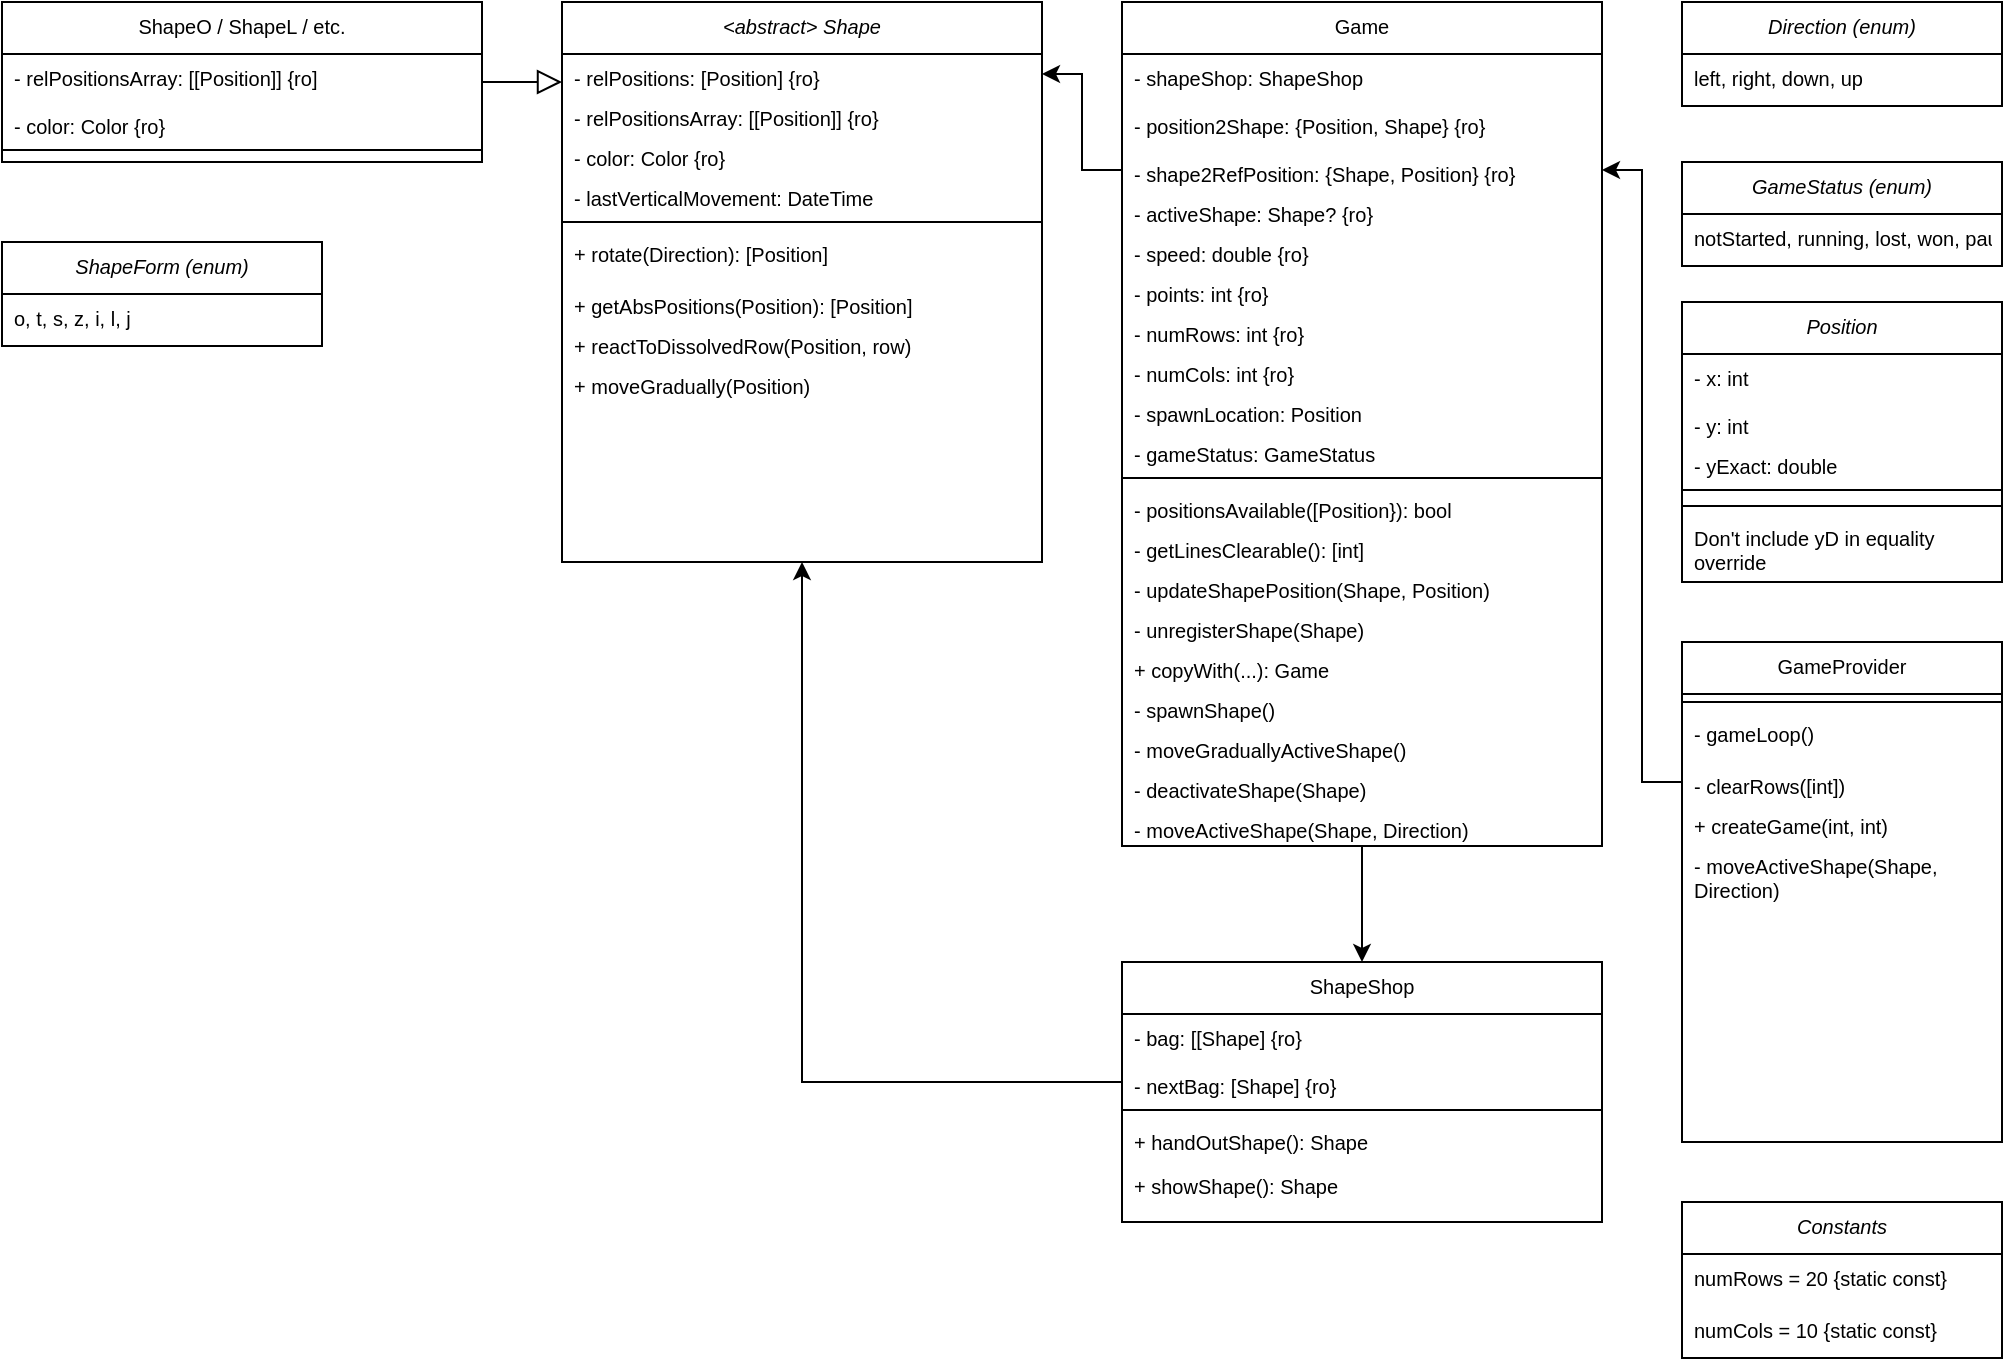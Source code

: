 <mxfile version="14.2.4" type="embed">
    <diagram id="C5RBs43oDa-KdzZeNtuy" name="Page-1">
        <mxGraphModel dx="953" dy="403" grid="1" gridSize="10" guides="1" tooltips="1" connect="1" arrows="1" fold="1" page="1" pageScale="1" pageWidth="1169" pageHeight="827" math="0" shadow="0">
            <root>
                <mxCell id="WIyWlLk6GJQsqaUBKTNV-0"/>
                <mxCell id="WIyWlLk6GJQsqaUBKTNV-1" parent="WIyWlLk6GJQsqaUBKTNV-0"/>
                <mxCell id="zkfFHV4jXpPFQw0GAbJ--0" value="&lt;abstract&gt; Shape" style="swimlane;fontStyle=2;align=center;verticalAlign=top;childLayout=stackLayout;horizontal=1;startSize=26;horizontalStack=0;resizeParent=1;resizeLast=0;collapsible=1;marginBottom=0;rounded=0;shadow=0;strokeWidth=1;fontSize=10;" parent="WIyWlLk6GJQsqaUBKTNV-1" vertex="1">
                    <mxGeometry x="400" y="40" width="240" height="280" as="geometry">
                        <mxRectangle x="230" y="140" width="160" height="26" as="alternateBounds"/>
                    </mxGeometry>
                </mxCell>
                <mxCell id="BvGE6Ee7fU8jp91eKPD7-6" value="- relPositions: [Position] {ro}" style="text;align=left;verticalAlign=top;spacingLeft=4;spacingRight=4;overflow=hidden;rotatable=0;points=[[0,0.5],[1,0.5]];portConstraint=eastwest;fontSize=10;" parent="zkfFHV4jXpPFQw0GAbJ--0" vertex="1">
                    <mxGeometry y="26" width="240" height="20" as="geometry"/>
                </mxCell>
                <mxCell id="X8LODUkjvH6Go8XH6GLs-17" value="- relPositionsArray: [[Position]] {ro}" style="text;align=left;verticalAlign=top;spacingLeft=4;spacingRight=4;overflow=hidden;rotatable=0;points=[[0,0.5],[1,0.5]];portConstraint=eastwest;fontSize=10;" parent="zkfFHV4jXpPFQw0GAbJ--0" vertex="1">
                    <mxGeometry y="46" width="240" height="20" as="geometry"/>
                </mxCell>
                <mxCell id="zkfFHV4jXpPFQw0GAbJ--5" value="- color: Color {ro}" style="text;align=left;verticalAlign=top;spacingLeft=4;spacingRight=4;overflow=hidden;rotatable=0;points=[[0,0.5],[1,0.5]];portConstraint=eastwest;fontSize=10;" parent="zkfFHV4jXpPFQw0GAbJ--0" vertex="1">
                    <mxGeometry y="66" width="240" height="20" as="geometry"/>
                </mxCell>
                <mxCell id="X8LODUkjvH6Go8XH6GLs-54" value="- lastVerticalMovement: DateTime" style="text;align=left;verticalAlign=top;spacingLeft=4;spacingRight=4;overflow=hidden;rotatable=0;points=[[0,0.5],[1,0.5]];portConstraint=eastwest;fontSize=10;" parent="zkfFHV4jXpPFQw0GAbJ--0" vertex="1">
                    <mxGeometry y="86" width="240" height="20" as="geometry"/>
                </mxCell>
                <mxCell id="zkfFHV4jXpPFQw0GAbJ--4" value="" style="line;html=1;strokeWidth=1;align=left;verticalAlign=middle;spacingTop=-1;spacingLeft=3;spacingRight=3;rotatable=0;labelPosition=right;points=[];portConstraint=eastwest;fontSize=10;" parent="zkfFHV4jXpPFQw0GAbJ--0" vertex="1">
                    <mxGeometry y="106" width="240" height="8" as="geometry"/>
                </mxCell>
                <mxCell id="X8LODUkjvH6Go8XH6GLs-16" value="+ rotate(Direction): [Position]" style="text;align=left;verticalAlign=top;spacingLeft=4;spacingRight=4;overflow=hidden;rotatable=0;points=[[0,0.5],[1,0.5]];portConstraint=eastwest;fontSize=10;whiteSpace=wrap;" parent="zkfFHV4jXpPFQw0GAbJ--0" vertex="1">
                    <mxGeometry y="114" width="240" height="26" as="geometry"/>
                </mxCell>
                <mxCell id="X8LODUkjvH6Go8XH6GLs-12" value="+ getAbsPositions(Position): [Position]" style="text;align=left;verticalAlign=top;spacingLeft=4;spacingRight=4;overflow=hidden;rotatable=0;points=[[0,0.5],[1,0.5]];portConstraint=eastwest;fontSize=10;" parent="zkfFHV4jXpPFQw0GAbJ--0" vertex="1">
                    <mxGeometry y="140" width="240" height="20" as="geometry"/>
                </mxCell>
                <mxCell id="X8LODUkjvH6Go8XH6GLs-26" value="+ reactToDissolvedRow(Position, row)" style="text;align=left;verticalAlign=top;spacingLeft=4;spacingRight=4;overflow=hidden;rotatable=0;points=[[0,0.5],[1,0.5]];portConstraint=eastwest;fontSize=10;" parent="zkfFHV4jXpPFQw0GAbJ--0" vertex="1">
                    <mxGeometry y="160" width="240" height="20" as="geometry"/>
                </mxCell>
                <mxCell id="X8LODUkjvH6Go8XH6GLs-66" value="+ moveGradually(Position)" style="text;align=left;verticalAlign=top;spacingLeft=4;spacingRight=4;overflow=hidden;rotatable=0;points=[[0,0.5],[1,0.5]];portConstraint=eastwest;fontSize=10;" parent="zkfFHV4jXpPFQw0GAbJ--0" vertex="1">
                    <mxGeometry y="180" width="240" height="20" as="geometry"/>
                </mxCell>
                <mxCell id="zkfFHV4jXpPFQw0GAbJ--6" value="ShapeO / ShapeL / etc." style="swimlane;fontStyle=0;align=center;verticalAlign=top;childLayout=stackLayout;horizontal=1;startSize=26;horizontalStack=0;resizeParent=1;resizeLast=0;collapsible=1;marginBottom=0;rounded=0;shadow=0;strokeWidth=1;fontSize=10;" parent="WIyWlLk6GJQsqaUBKTNV-1" vertex="1">
                    <mxGeometry x="120" y="40" width="240" height="80" as="geometry">
                        <mxRectangle x="130" y="380" width="160" height="26" as="alternateBounds"/>
                    </mxGeometry>
                </mxCell>
                <mxCell id="zkfFHV4jXpPFQw0GAbJ--7" value="- relPositionsArray: [[Position]] {ro]" style="text;align=left;verticalAlign=top;spacingLeft=4;spacingRight=4;overflow=hidden;rotatable=0;points=[[0,0.5],[1,0.5]];portConstraint=eastwest;fontSize=10;" parent="zkfFHV4jXpPFQw0GAbJ--6" vertex="1">
                    <mxGeometry y="26" width="240" height="24" as="geometry"/>
                </mxCell>
                <mxCell id="zkfFHV4jXpPFQw0GAbJ--8" value="- color: Color {ro}" style="text;align=left;verticalAlign=top;spacingLeft=4;spacingRight=4;overflow=hidden;rotatable=0;points=[[0,0.5],[1,0.5]];portConstraint=eastwest;rounded=0;shadow=0;html=0;fontSize=10;" parent="zkfFHV4jXpPFQw0GAbJ--6" vertex="1">
                    <mxGeometry y="50" width="240" height="20" as="geometry"/>
                </mxCell>
                <mxCell id="zkfFHV4jXpPFQw0GAbJ--9" value="" style="line;html=1;strokeWidth=1;align=left;verticalAlign=middle;spacingTop=-1;spacingLeft=3;spacingRight=3;rotatable=0;labelPosition=right;points=[];portConstraint=eastwest;fontSize=10;" parent="zkfFHV4jXpPFQw0GAbJ--6" vertex="1">
                    <mxGeometry y="70" width="240" height="8" as="geometry"/>
                </mxCell>
                <mxCell id="zkfFHV4jXpPFQw0GAbJ--12" value="" style="endArrow=block;endSize=10;endFill=0;shadow=0;strokeWidth=1;rounded=0;edgeStyle=elbowEdgeStyle;elbow=vertical;fontSize=10;" parent="WIyWlLk6GJQsqaUBKTNV-1" source="zkfFHV4jXpPFQw0GAbJ--6" target="zkfFHV4jXpPFQw0GAbJ--0" edge="1">
                    <mxGeometry width="160" relative="1" as="geometry">
                        <mxPoint x="520" y="203" as="sourcePoint"/>
                        <mxPoint x="520" y="203" as="targetPoint"/>
                    </mxGeometry>
                </mxCell>
                <mxCell id="BvGE6Ee7fU8jp91eKPD7-8" value="Direction (enum)" style="swimlane;fontStyle=2;align=center;verticalAlign=top;childLayout=stackLayout;horizontal=1;startSize=26;horizontalStack=0;resizeParent=1;resizeLast=0;collapsible=1;marginBottom=0;rounded=0;shadow=0;strokeWidth=1;fontSize=10;" parent="WIyWlLk6GJQsqaUBKTNV-1" vertex="1">
                    <mxGeometry x="960" y="40" width="160" height="52" as="geometry">
                        <mxRectangle x="230" y="140" width="160" height="26" as="alternateBounds"/>
                    </mxGeometry>
                </mxCell>
                <mxCell id="BvGE6Ee7fU8jp91eKPD7-9" value="left, right, down, up" style="text;align=left;verticalAlign=top;spacingLeft=4;spacingRight=4;overflow=hidden;rotatable=0;points=[[0,0.5],[1,0.5]];portConstraint=eastwest;fontSize=10;" parent="BvGE6Ee7fU8jp91eKPD7-8" vertex="1">
                    <mxGeometry y="26" width="160" height="26" as="geometry"/>
                </mxCell>
                <mxCell id="X8LODUkjvH6Go8XH6GLs-83" style="edgeStyle=orthogonalEdgeStyle;rounded=0;orthogonalLoop=1;jettySize=auto;html=1;entryX=0.5;entryY=0;entryDx=0;entryDy=0;startArrow=none;startFill=0;endArrow=classic;endFill=1;fontSize=10;" parent="WIyWlLk6GJQsqaUBKTNV-1" source="BvGE6Ee7fU8jp91eKPD7-17" target="X8LODUkjvH6Go8XH6GLs-29" edge="1">
                    <mxGeometry relative="1" as="geometry"/>
                </mxCell>
                <mxCell id="BvGE6Ee7fU8jp91eKPD7-17" value="Game" style="swimlane;fontStyle=0;align=center;verticalAlign=top;childLayout=stackLayout;horizontal=1;startSize=26;horizontalStack=0;resizeParent=1;resizeLast=0;collapsible=1;marginBottom=0;rounded=0;shadow=0;strokeWidth=1;fontSize=10;" parent="WIyWlLk6GJQsqaUBKTNV-1" vertex="1">
                    <mxGeometry x="680" y="40" width="240" height="422" as="geometry">
                        <mxRectangle x="550" y="140" width="160" height="26" as="alternateBounds"/>
                    </mxGeometry>
                </mxCell>
                <mxCell id="X8LODUkjvH6Go8XH6GLs-60" value="- shapeShop: ShapeShop" style="text;align=left;verticalAlign=top;spacingLeft=4;spacingRight=4;overflow=hidden;rotatable=0;points=[[0,0.5],[1,0.5]];portConstraint=eastwest;fontSize=10;" parent="BvGE6Ee7fU8jp91eKPD7-17" vertex="1">
                    <mxGeometry y="26" width="240" height="24" as="geometry"/>
                </mxCell>
                <mxCell id="BvGE6Ee7fU8jp91eKPD7-18" value="- position2Shape: {Position, Shape} {ro}" style="text;align=left;verticalAlign=top;spacingLeft=4;spacingRight=4;overflow=hidden;rotatable=0;points=[[0,0.5],[1,0.5]];portConstraint=eastwest;fontSize=10;" parent="BvGE6Ee7fU8jp91eKPD7-17" vertex="1">
                    <mxGeometry y="50" width="240" height="24" as="geometry"/>
                </mxCell>
                <mxCell id="X8LODUkjvH6Go8XH6GLs-19" value="- shape2RefPosition: {Shape, Position} {ro}" style="text;align=left;verticalAlign=top;spacingLeft=4;spacingRight=4;overflow=hidden;rotatable=0;points=[[0,0.5],[1,0.5]];portConstraint=eastwest;fontSize=10;" parent="BvGE6Ee7fU8jp91eKPD7-17" vertex="1">
                    <mxGeometry y="74" width="240" height="20" as="geometry"/>
                </mxCell>
                <mxCell id="BvGE6Ee7fU8jp91eKPD7-19" value="- activeShape: Shape? {ro}" style="text;align=left;verticalAlign=top;spacingLeft=4;spacingRight=4;overflow=hidden;rotatable=0;points=[[0,0.5],[1,0.5]];portConstraint=eastwest;rounded=0;shadow=0;html=0;fontSize=10;" parent="BvGE6Ee7fU8jp91eKPD7-17" vertex="1">
                    <mxGeometry y="94" width="240" height="20" as="geometry"/>
                </mxCell>
                <mxCell id="X8LODUkjvH6Go8XH6GLs-20" value="- speed: double {ro}" style="text;align=left;verticalAlign=top;spacingLeft=4;spacingRight=4;overflow=hidden;rotatable=0;points=[[0,0.5],[1,0.5]];portConstraint=eastwest;rounded=0;shadow=0;html=0;fontSize=10;" parent="BvGE6Ee7fU8jp91eKPD7-17" vertex="1">
                    <mxGeometry y="114" width="240" height="20" as="geometry"/>
                </mxCell>
                <mxCell id="BvGE6Ee7fU8jp91eKPD7-21" value="- points: int {ro}" style="text;align=left;verticalAlign=top;spacingLeft=4;spacingRight=4;overflow=hidden;rotatable=0;points=[[0,0.5],[1,0.5]];portConstraint=eastwest;rounded=0;shadow=0;html=0;fontSize=10;" parent="BvGE6Ee7fU8jp91eKPD7-17" vertex="1">
                    <mxGeometry y="134" width="240" height="20" as="geometry"/>
                </mxCell>
                <mxCell id="BvGE6Ee7fU8jp91eKPD7-22" value="- numRows: int {ro}" style="text;align=left;verticalAlign=top;spacingLeft=4;spacingRight=4;overflow=hidden;rotatable=0;points=[[0,0.5],[1,0.5]];portConstraint=eastwest;rounded=0;shadow=0;html=0;fontSize=10;" parent="BvGE6Ee7fU8jp91eKPD7-17" vertex="1">
                    <mxGeometry y="154" width="240" height="20" as="geometry"/>
                </mxCell>
                <mxCell id="BvGE6Ee7fU8jp91eKPD7-20" value="- numCols: int {ro}" style="text;align=left;verticalAlign=top;spacingLeft=4;spacingRight=4;overflow=hidden;rotatable=0;points=[[0,0.5],[1,0.5]];portConstraint=eastwest;rounded=0;shadow=0;html=0;fontSize=10;" parent="BvGE6Ee7fU8jp91eKPD7-17" vertex="1">
                    <mxGeometry y="174" width="240" height="20" as="geometry"/>
                </mxCell>
                <mxCell id="X8LODUkjvH6Go8XH6GLs-62" value="- spawnLocation: Position" style="text;align=left;verticalAlign=top;spacingLeft=4;spacingRight=4;overflow=hidden;rotatable=0;points=[[0,0.5],[1,0.5]];portConstraint=eastwest;rounded=0;shadow=0;html=0;fontSize=10;" parent="BvGE6Ee7fU8jp91eKPD7-17" vertex="1">
                    <mxGeometry y="194" width="240" height="20" as="geometry"/>
                </mxCell>
                <mxCell id="X8LODUkjvH6Go8XH6GLs-63" value="- gameStatus: GameStatus" style="text;align=left;verticalAlign=top;spacingLeft=4;spacingRight=4;overflow=hidden;rotatable=0;points=[[0,0.5],[1,0.5]];portConstraint=eastwest;rounded=0;shadow=0;html=0;fontSize=10;" parent="BvGE6Ee7fU8jp91eKPD7-17" vertex="1">
                    <mxGeometry y="214" width="240" height="20" as="geometry"/>
                </mxCell>
                <mxCell id="BvGE6Ee7fU8jp91eKPD7-23" value="" style="line;html=1;strokeWidth=1;align=left;verticalAlign=middle;spacingTop=-1;spacingLeft=3;spacingRight=3;rotatable=0;labelPosition=right;points=[];portConstraint=eastwest;fontSize=10;" parent="BvGE6Ee7fU8jp91eKPD7-17" vertex="1">
                    <mxGeometry y="234" width="240" height="8" as="geometry"/>
                </mxCell>
                <mxCell id="X8LODUkjvH6Go8XH6GLs-14" value="- positionsAvailable([Position}): bool" style="text;align=left;verticalAlign=top;spacingLeft=4;spacingRight=4;overflow=hidden;rotatable=0;points=[[0,0.5],[1,0.5]];portConstraint=eastwest;rounded=0;shadow=0;html=0;fontSize=10;whiteSpace=wrap;" parent="BvGE6Ee7fU8jp91eKPD7-17" vertex="1">
                    <mxGeometry y="242" width="240" height="20" as="geometry"/>
                </mxCell>
                <mxCell id="X8LODUkjvH6Go8XH6GLs-25" value="- getLinesClearable(): [int]" style="text;align=left;verticalAlign=top;spacingLeft=4;spacingRight=4;overflow=hidden;rotatable=0;points=[[0,0.5],[1,0.5]];portConstraint=eastwest;rounded=0;shadow=0;html=0;fontSize=10;whiteSpace=wrap;" parent="BvGE6Ee7fU8jp91eKPD7-17" vertex="1">
                    <mxGeometry y="262" width="240" height="20" as="geometry"/>
                </mxCell>
                <mxCell id="X8LODUkjvH6Go8XH6GLs-27" value="- updateShapePosition(Shape, Position)" style="text;align=left;verticalAlign=top;spacingLeft=4;spacingRight=4;overflow=hidden;rotatable=0;points=[[0,0.5],[1,0.5]];portConstraint=eastwest;rounded=0;shadow=0;html=0;fontSize=10;whiteSpace=wrap;" parent="BvGE6Ee7fU8jp91eKPD7-17" vertex="1">
                    <mxGeometry y="282" width="240" height="20" as="geometry"/>
                </mxCell>
                <mxCell id="X8LODUkjvH6Go8XH6GLs-28" value="- unregisterShape(Shape)" style="text;align=left;verticalAlign=top;spacingLeft=4;spacingRight=4;overflow=hidden;rotatable=0;points=[[0,0.5],[1,0.5]];portConstraint=eastwest;rounded=0;shadow=0;html=0;fontSize=10;whiteSpace=wrap;" parent="BvGE6Ee7fU8jp91eKPD7-17" vertex="1">
                    <mxGeometry y="302" width="240" height="20" as="geometry"/>
                </mxCell>
                <mxCell id="X8LODUkjvH6Go8XH6GLs-55" value="+ copyWith(...): Game" style="text;align=left;verticalAlign=top;spacingLeft=4;spacingRight=4;overflow=hidden;rotatable=0;points=[[0,0.5],[1,0.5]];portConstraint=eastwest;rounded=0;shadow=0;html=0;fontSize=10;whiteSpace=wrap;" parent="BvGE6Ee7fU8jp91eKPD7-17" vertex="1">
                    <mxGeometry y="322" width="240" height="20" as="geometry"/>
                </mxCell>
                <mxCell id="X8LODUkjvH6Go8XH6GLs-61" value="- spawnShape()" style="text;align=left;verticalAlign=top;spacingLeft=4;spacingRight=4;overflow=hidden;rotatable=0;points=[[0,0.5],[1,0.5]];portConstraint=eastwest;rounded=0;shadow=0;html=0;fontSize=10;whiteSpace=wrap;" parent="BvGE6Ee7fU8jp91eKPD7-17" vertex="1">
                    <mxGeometry y="342" width="240" height="20" as="geometry"/>
                </mxCell>
                <mxCell id="X8LODUkjvH6Go8XH6GLs-67" value="- moveGraduallyActiveShape()" style="text;align=left;verticalAlign=top;spacingLeft=4;spacingRight=4;overflow=hidden;rotatable=0;points=[[0,0.5],[1,0.5]];portConstraint=eastwest;rounded=0;shadow=0;html=0;fontSize=10;whiteSpace=wrap;" parent="BvGE6Ee7fU8jp91eKPD7-17" vertex="1">
                    <mxGeometry y="362" width="240" height="20" as="geometry"/>
                </mxCell>
                <mxCell id="X8LODUkjvH6Go8XH6GLs-82" value="- deactivateShape(Shape)" style="text;align=left;verticalAlign=top;spacingLeft=4;spacingRight=4;overflow=hidden;rotatable=0;points=[[0,0.5],[1,0.5]];portConstraint=eastwest;rounded=0;shadow=0;html=0;fontSize=10;whiteSpace=wrap;" parent="BvGE6Ee7fU8jp91eKPD7-17" vertex="1">
                    <mxGeometry y="382" width="240" height="20" as="geometry"/>
                </mxCell>
                <mxCell id="X8LODUkjvH6Go8XH6GLs-89" value="- moveActiveShape(Shape, Direction)" style="text;align=left;verticalAlign=top;spacingLeft=4;spacingRight=4;overflow=hidden;rotatable=0;points=[[0,0.5],[1,0.5]];portConstraint=eastwest;rounded=0;shadow=0;html=0;fontSize=10;whiteSpace=wrap;" parent="BvGE6Ee7fU8jp91eKPD7-17" vertex="1">
                    <mxGeometry y="402" width="240" height="20" as="geometry"/>
                </mxCell>
                <mxCell id="X8LODUkjvH6Go8XH6GLs-23" style="edgeStyle=orthogonalEdgeStyle;rounded=0;orthogonalLoop=1;jettySize=auto;html=1;exitX=1;exitY=0.5;exitDx=0;exitDy=0;entryX=0;entryY=0.5;entryDx=0;entryDy=0;fontSize=10;startArrow=classic;startFill=1;endArrow=none;endFill=0;fillColor=#f5f5f5;" parent="WIyWlLk6GJQsqaUBKTNV-1" source="BvGE6Ee7fU8jp91eKPD7-6" target="X8LODUkjvH6Go8XH6GLs-19" edge="1">
                    <mxGeometry relative="1" as="geometry"/>
                </mxCell>
                <mxCell id="X8LODUkjvH6Go8XH6GLs-29" value="ShapeShop" style="swimlane;fontStyle=0;align=center;verticalAlign=top;childLayout=stackLayout;horizontal=1;startSize=26;horizontalStack=0;resizeParent=1;resizeLast=0;collapsible=1;marginBottom=0;rounded=0;shadow=0;strokeWidth=1;fontSize=10;" parent="WIyWlLk6GJQsqaUBKTNV-1" vertex="1">
                    <mxGeometry x="680" y="520" width="240" height="130" as="geometry">
                        <mxRectangle x="230" y="140" width="160" height="26" as="alternateBounds"/>
                    </mxGeometry>
                </mxCell>
                <mxCell id="X8LODUkjvH6Go8XH6GLs-30" value="- bag: [[Shape] {ro}" style="text;align=left;verticalAlign=top;spacingLeft=4;spacingRight=4;overflow=hidden;rotatable=0;points=[[0,0.5],[1,0.5]];portConstraint=eastwest;fontSize=10;" parent="X8LODUkjvH6Go8XH6GLs-29" vertex="1">
                    <mxGeometry y="26" width="240" height="24" as="geometry"/>
                </mxCell>
                <mxCell id="X8LODUkjvH6Go8XH6GLs-31" value="- nextBag: [Shape] {ro}" style="text;align=left;verticalAlign=top;spacingLeft=4;spacingRight=4;overflow=hidden;rotatable=0;points=[[0,0.5],[1,0.5]];portConstraint=eastwest;fontSize=10;" parent="X8LODUkjvH6Go8XH6GLs-29" vertex="1">
                    <mxGeometry y="50" width="240" height="20" as="geometry"/>
                </mxCell>
                <mxCell id="X8LODUkjvH6Go8XH6GLs-34" value="" style="line;html=1;strokeWidth=1;align=left;verticalAlign=middle;spacingTop=-1;spacingLeft=3;spacingRight=3;rotatable=0;labelPosition=right;points=[];portConstraint=eastwest;fontSize=10;" parent="X8LODUkjvH6Go8XH6GLs-29" vertex="1">
                    <mxGeometry y="70" width="240" height="8" as="geometry"/>
                </mxCell>
                <mxCell id="X8LODUkjvH6Go8XH6GLs-35" value="+ handOutShape(): Shape" style="text;align=left;verticalAlign=top;spacingLeft=4;spacingRight=4;overflow=hidden;rotatable=0;points=[[0,0.5],[1,0.5]];portConstraint=eastwest;fontSize=10;whiteSpace=wrap;" parent="X8LODUkjvH6Go8XH6GLs-29" vertex="1">
                    <mxGeometry y="78" width="240" height="22" as="geometry"/>
                </mxCell>
                <mxCell id="X8LODUkjvH6Go8XH6GLs-57" value="+ showShape(): Shape" style="text;align=left;verticalAlign=top;spacingLeft=4;spacingRight=4;overflow=hidden;rotatable=0;points=[[0,0.5],[1,0.5]];portConstraint=eastwest;fontSize=10;whiteSpace=wrap;" parent="X8LODUkjvH6Go8XH6GLs-29" vertex="1">
                    <mxGeometry y="100" width="240" height="22" as="geometry"/>
                </mxCell>
                <mxCell id="X8LODUkjvH6Go8XH6GLs-39" value="GameProvider" style="swimlane;fontStyle=0;align=center;verticalAlign=top;childLayout=stackLayout;horizontal=1;startSize=26;horizontalStack=0;resizeParent=1;resizeLast=0;collapsible=1;marginBottom=0;rounded=0;shadow=0;strokeWidth=1;fontSize=10;" parent="WIyWlLk6GJQsqaUBKTNV-1" vertex="1">
                    <mxGeometry x="960" y="360" width="160" height="250" as="geometry">
                        <mxRectangle x="550" y="140" width="160" height="26" as="alternateBounds"/>
                    </mxGeometry>
                </mxCell>
                <mxCell id="X8LODUkjvH6Go8XH6GLs-47" value="" style="line;html=1;strokeWidth=1;align=left;verticalAlign=middle;spacingTop=-1;spacingLeft=3;spacingRight=3;rotatable=0;labelPosition=right;points=[];portConstraint=eastwest;fontSize=10;" parent="X8LODUkjvH6Go8XH6GLs-39" vertex="1">
                    <mxGeometry y="26" width="160" height="8" as="geometry"/>
                </mxCell>
                <mxCell id="X8LODUkjvH6Go8XH6GLs-48" value="- gameLoop()" style="text;align=left;verticalAlign=top;spacingLeft=4;spacingRight=4;overflow=hidden;rotatable=0;points=[[0,0.5],[1,0.5]];portConstraint=eastwest;rounded=0;shadow=0;html=0;fontSize=10;" parent="X8LODUkjvH6Go8XH6GLs-39" vertex="1">
                    <mxGeometry y="34" width="160" height="26" as="geometry"/>
                </mxCell>
                <mxCell id="X8LODUkjvH6Go8XH6GLs-50" value="- clearRows([int])" style="text;align=left;verticalAlign=top;spacingLeft=4;spacingRight=4;overflow=hidden;rotatable=0;points=[[0,0.5],[1,0.5]];portConstraint=eastwest;rounded=0;shadow=0;html=0;fontSize=10;whiteSpace=wrap;" parent="X8LODUkjvH6Go8XH6GLs-39" vertex="1">
                    <mxGeometry y="60" width="160" height="20" as="geometry"/>
                </mxCell>
                <mxCell id="X8LODUkjvH6Go8XH6GLs-85" value="+ createGame(int, int)" style="text;align=left;verticalAlign=top;spacingLeft=4;spacingRight=4;overflow=hidden;rotatable=0;points=[[0,0.5],[1,0.5]];portConstraint=eastwest;rounded=0;shadow=0;html=0;fontSize=10;whiteSpace=wrap;" parent="X8LODUkjvH6Go8XH6GLs-39" vertex="1">
                    <mxGeometry y="80" width="160" height="20" as="geometry"/>
                </mxCell>
                <mxCell id="X8LODUkjvH6Go8XH6GLs-90" value="- moveActiveShape(Shape, Direction)" style="text;align=left;verticalAlign=top;spacingLeft=4;spacingRight=4;overflow=hidden;rotatable=0;points=[[0,0.5],[1,0.5]];portConstraint=eastwest;rounded=0;shadow=0;html=0;fontSize=10;whiteSpace=wrap;" parent="X8LODUkjvH6Go8XH6GLs-39" vertex="1">
                    <mxGeometry y="100" width="160" height="30" as="geometry"/>
                </mxCell>
                <mxCell id="X8LODUkjvH6Go8XH6GLs-64" value="GameStatus (enum)" style="swimlane;fontStyle=2;align=center;verticalAlign=top;childLayout=stackLayout;horizontal=1;startSize=26;horizontalStack=0;resizeParent=1;resizeLast=0;collapsible=1;marginBottom=0;rounded=0;shadow=0;strokeWidth=1;fontSize=10;" parent="WIyWlLk6GJQsqaUBKTNV-1" vertex="1">
                    <mxGeometry x="960" y="120" width="160" height="52" as="geometry">
                        <mxRectangle x="230" y="140" width="160" height="26" as="alternateBounds"/>
                    </mxGeometry>
                </mxCell>
                <mxCell id="X8LODUkjvH6Go8XH6GLs-65" value="notStarted, running, lost, won, paused" style="text;align=left;verticalAlign=top;spacingLeft=4;spacingRight=4;overflow=hidden;rotatable=0;points=[[0,0.5],[1,0.5]];portConstraint=eastwest;fontSize=10;" parent="X8LODUkjvH6Go8XH6GLs-64" vertex="1">
                    <mxGeometry y="26" width="160" height="26" as="geometry"/>
                </mxCell>
                <mxCell id="X8LODUkjvH6Go8XH6GLs-68" value="Position" style="swimlane;fontStyle=2;align=center;verticalAlign=top;childLayout=stackLayout;horizontal=1;startSize=26;horizontalStack=0;resizeParent=1;resizeLast=0;collapsible=1;marginBottom=0;rounded=0;shadow=0;strokeWidth=1;fontSize=10;" parent="WIyWlLk6GJQsqaUBKTNV-1" vertex="1">
                    <mxGeometry x="960" y="190" width="160" height="140" as="geometry">
                        <mxRectangle x="230" y="140" width="160" height="26" as="alternateBounds"/>
                    </mxGeometry>
                </mxCell>
                <mxCell id="X8LODUkjvH6Go8XH6GLs-69" value="- x: int" style="text;align=left;verticalAlign=top;spacingLeft=4;spacingRight=4;overflow=hidden;rotatable=0;points=[[0,0.5],[1,0.5]];portConstraint=eastwest;fontSize=10;" parent="X8LODUkjvH6Go8XH6GLs-68" vertex="1">
                    <mxGeometry y="26" width="160" height="24" as="geometry"/>
                </mxCell>
                <mxCell id="X8LODUkjvH6Go8XH6GLs-70" value="- y: int" style="text;align=left;verticalAlign=top;spacingLeft=4;spacingRight=4;overflow=hidden;rotatable=0;points=[[0,0.5],[1,0.5]];portConstraint=eastwest;fontSize=10;" parent="X8LODUkjvH6Go8XH6GLs-68" vertex="1">
                    <mxGeometry y="50" width="160" height="20" as="geometry"/>
                </mxCell>
                <mxCell id="X8LODUkjvH6Go8XH6GLs-71" value="- yExact: double" style="text;align=left;verticalAlign=top;spacingLeft=4;spacingRight=4;overflow=hidden;rotatable=0;points=[[0,0.5],[1,0.5]];portConstraint=eastwest;fontSize=10;" parent="X8LODUkjvH6Go8XH6GLs-68" vertex="1">
                    <mxGeometry y="70" width="160" height="20" as="geometry"/>
                </mxCell>
                <mxCell id="X8LODUkjvH6Go8XH6GLs-74" value="" style="line;html=1;strokeWidth=1;align=left;verticalAlign=middle;spacingTop=-1;spacingLeft=3;spacingRight=3;rotatable=0;labelPosition=right;points=[];portConstraint=eastwest;fontSize=10;" parent="X8LODUkjvH6Go8XH6GLs-68" vertex="1">
                    <mxGeometry y="90" width="160" height="8" as="geometry"/>
                </mxCell>
                <mxCell id="X8LODUkjvH6Go8XH6GLs-81" value="" style="line;html=1;strokeWidth=1;align=left;verticalAlign=middle;spacingTop=-1;spacingLeft=3;spacingRight=3;rotatable=0;labelPosition=right;points=[];portConstraint=eastwest;fontSize=10;" parent="X8LODUkjvH6Go8XH6GLs-68" vertex="1">
                    <mxGeometry y="98" width="160" height="8" as="geometry"/>
                </mxCell>
                <mxCell id="X8LODUkjvH6Go8XH6GLs-75" value="Don't include yD in equality override" style="text;align=left;verticalAlign=top;spacingLeft=4;spacingRight=4;overflow=hidden;rotatable=0;points=[[0,0.5],[1,0.5]];portConstraint=eastwest;fontSize=10;whiteSpace=wrap;" parent="X8LODUkjvH6Go8XH6GLs-68" vertex="1">
                    <mxGeometry y="106" width="160" height="34" as="geometry"/>
                </mxCell>
                <mxCell id="X8LODUkjvH6Go8XH6GLs-84" style="edgeStyle=orthogonalEdgeStyle;rounded=0;orthogonalLoop=1;jettySize=auto;html=1;exitX=0;exitY=0.5;exitDx=0;exitDy=0;entryX=0.5;entryY=1;entryDx=0;entryDy=0;startArrow=none;startFill=0;endArrow=classic;endFill=1;fontSize=10;" parent="WIyWlLk6GJQsqaUBKTNV-1" source="X8LODUkjvH6Go8XH6GLs-31" target="zkfFHV4jXpPFQw0GAbJ--0" edge="1">
                    <mxGeometry relative="1" as="geometry"/>
                </mxCell>
                <mxCell id="X8LODUkjvH6Go8XH6GLs-86" value="Constants" style="swimlane;fontStyle=2;align=center;verticalAlign=top;childLayout=stackLayout;horizontal=1;startSize=26;horizontalStack=0;resizeParent=1;resizeLast=0;collapsible=1;marginBottom=0;rounded=0;shadow=0;strokeWidth=1;fontSize=10;" parent="WIyWlLk6GJQsqaUBKTNV-1" vertex="1">
                    <mxGeometry x="960" y="640" width="160" height="78" as="geometry">
                        <mxRectangle x="230" y="140" width="160" height="26" as="alternateBounds"/>
                    </mxGeometry>
                </mxCell>
                <mxCell id="X8LODUkjvH6Go8XH6GLs-87" value="numRows = 20 {static const}" style="text;align=left;verticalAlign=top;spacingLeft=4;spacingRight=4;overflow=hidden;rotatable=0;points=[[0,0.5],[1,0.5]];portConstraint=eastwest;fontSize=10;" parent="X8LODUkjvH6Go8XH6GLs-86" vertex="1">
                    <mxGeometry y="26" width="160" height="26" as="geometry"/>
                </mxCell>
                <mxCell id="X8LODUkjvH6Go8XH6GLs-88" value="numCols = 10 {static const}" style="text;align=left;verticalAlign=top;spacingLeft=4;spacingRight=4;overflow=hidden;rotatable=0;points=[[0,0.5],[1,0.5]];portConstraint=eastwest;fontSize=10;" parent="X8LODUkjvH6Go8XH6GLs-86" vertex="1">
                    <mxGeometry y="52" width="160" height="26" as="geometry"/>
                </mxCell>
                <mxCell id="X8LODUkjvH6Go8XH6GLs-91" style="edgeStyle=orthogonalEdgeStyle;rounded=0;orthogonalLoop=1;jettySize=auto;html=1;exitX=0;exitY=0.5;exitDx=0;exitDy=0;entryX=1;entryY=0.5;entryDx=0;entryDy=0;startArrow=none;startFill=0;endArrow=classic;endFill=1;strokeColor=#000000;fontSize=10;" parent="WIyWlLk6GJQsqaUBKTNV-1" source="X8LODUkjvH6Go8XH6GLs-50" target="X8LODUkjvH6Go8XH6GLs-19" edge="1">
                    <mxGeometry relative="1" as="geometry"/>
                </mxCell>
                <mxCell id="lwn8xe6NCGbbS0Cg0MNr-0" value="ShapeForm (enum)" style="swimlane;fontStyle=2;align=center;verticalAlign=top;childLayout=stackLayout;horizontal=1;startSize=26;horizontalStack=0;resizeParent=1;resizeLast=0;collapsible=1;marginBottom=0;rounded=0;shadow=0;strokeWidth=1;fontSize=10;" parent="WIyWlLk6GJQsqaUBKTNV-1" vertex="1">
                    <mxGeometry x="120" y="160" width="160" height="52" as="geometry">
                        <mxRectangle x="230" y="140" width="160" height="26" as="alternateBounds"/>
                    </mxGeometry>
                </mxCell>
                <mxCell id="lwn8xe6NCGbbS0Cg0MNr-1" value="o, t, s, z, i, l, j" style="text;align=left;verticalAlign=top;spacingLeft=4;spacingRight=4;overflow=hidden;rotatable=0;points=[[0,0.5],[1,0.5]];portConstraint=eastwest;fontSize=10;" parent="lwn8xe6NCGbbS0Cg0MNr-0" vertex="1">
                    <mxGeometry y="26" width="160" height="26" as="geometry"/>
                </mxCell>
            </root>
        </mxGraphModel>
    </diagram>
</mxfile>